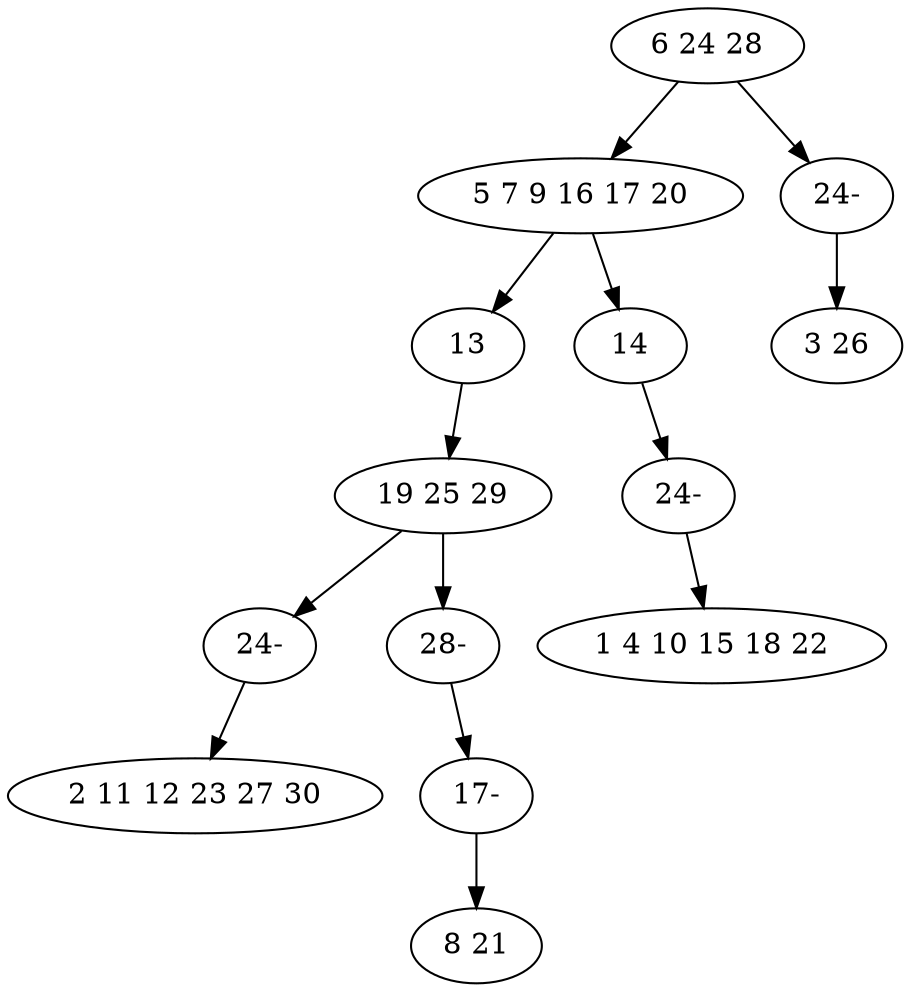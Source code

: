 digraph true_tree {
	"0" -> "1"
	"1" -> "2"
	"2" -> "3"
	"3" -> "13"
	"1" -> "5"
	"5" -> "9"
	"0" -> "11"
	"3" -> "10"
	"9" -> "6"
	"10" -> "12"
	"11" -> "7"
	"12" -> "8"
	"13" -> "4"
	"0" [label="6 24 28"];
	"1" [label="5 7 9 16 17 20"];
	"2" [label="13"];
	"3" [label="19 25 29"];
	"4" [label="2 11 12 23 27 30"];
	"5" [label="14"];
	"6" [label="1 4 10 15 18 22"];
	"7" [label="3 26"];
	"8" [label="8 21"];
	"9" [label="24-"];
	"10" [label="28-"];
	"11" [label="24-"];
	"12" [label="17-"];
	"13" [label="24-"];
}
